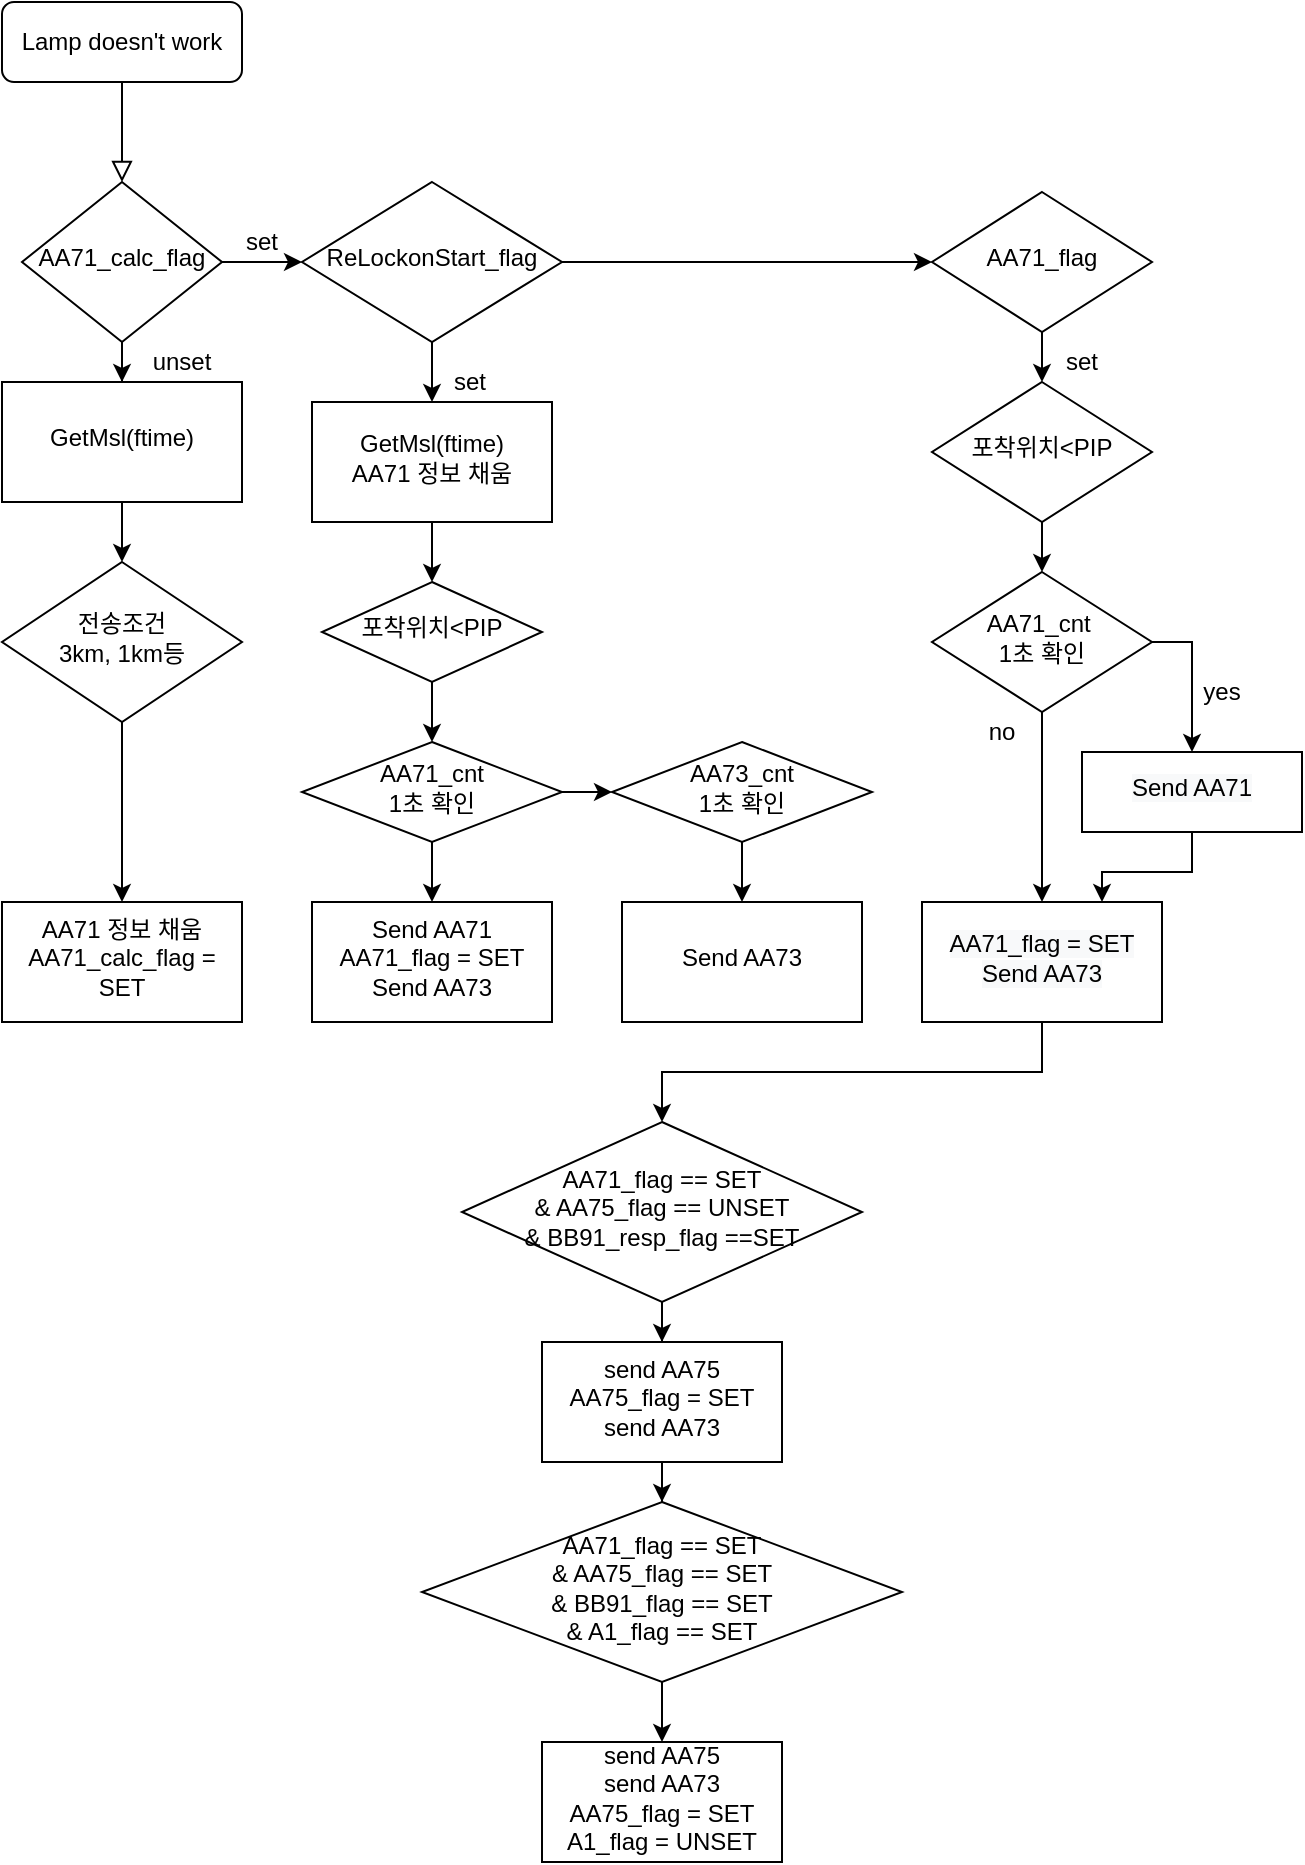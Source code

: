 <mxfile version="13.4.9" type="github">
  <diagram id="C5RBs43oDa-KdzZeNtuy" name="Page-1">
    <mxGraphModel dx="2062" dy="762" grid="1" gridSize="10" guides="1" tooltips="1" connect="1" arrows="1" fold="1" page="1" pageScale="1" pageWidth="827" pageHeight="1169" math="0" shadow="0">
      <root>
        <mxCell id="WIyWlLk6GJQsqaUBKTNV-0" />
        <mxCell id="WIyWlLk6GJQsqaUBKTNV-1" parent="WIyWlLk6GJQsqaUBKTNV-0" />
        <mxCell id="WIyWlLk6GJQsqaUBKTNV-2" value="" style="rounded=0;html=1;jettySize=auto;orthogonalLoop=1;fontSize=11;endArrow=block;endFill=0;endSize=8;strokeWidth=1;shadow=0;labelBackgroundColor=none;edgeStyle=orthogonalEdgeStyle;" parent="WIyWlLk6GJQsqaUBKTNV-1" source="WIyWlLk6GJQsqaUBKTNV-3" target="WIyWlLk6GJQsqaUBKTNV-6" edge="1">
          <mxGeometry relative="1" as="geometry" />
        </mxCell>
        <mxCell id="WIyWlLk6GJQsqaUBKTNV-3" value="Lamp doesn&#39;t work" style="rounded=1;whiteSpace=wrap;html=1;fontSize=12;glass=0;strokeWidth=1;shadow=0;" parent="WIyWlLk6GJQsqaUBKTNV-1" vertex="1">
          <mxGeometry x="20" y="30" width="120" height="40" as="geometry" />
        </mxCell>
        <mxCell id="ajWHQlZ5WoUlic66Gord-1" value="" style="edgeStyle=orthogonalEdgeStyle;rounded=0;orthogonalLoop=1;jettySize=auto;html=1;" edge="1" parent="WIyWlLk6GJQsqaUBKTNV-1" source="WIyWlLk6GJQsqaUBKTNV-6" target="ajWHQlZ5WoUlic66Gord-0">
          <mxGeometry relative="1" as="geometry" />
        </mxCell>
        <mxCell id="ajWHQlZ5WoUlic66Gord-7" value="" style="edgeStyle=orthogonalEdgeStyle;rounded=0;orthogonalLoop=1;jettySize=auto;html=1;" edge="1" parent="WIyWlLk6GJQsqaUBKTNV-1" source="WIyWlLk6GJQsqaUBKTNV-6" target="ajWHQlZ5WoUlic66Gord-6">
          <mxGeometry relative="1" as="geometry" />
        </mxCell>
        <mxCell id="WIyWlLk6GJQsqaUBKTNV-6" value="AA71_calc_flag" style="rhombus;whiteSpace=wrap;html=1;shadow=0;fontFamily=Helvetica;fontSize=12;align=center;strokeWidth=1;spacing=6;spacingTop=-4;" parent="WIyWlLk6GJQsqaUBKTNV-1" vertex="1">
          <mxGeometry x="30" y="120" width="100" height="80" as="geometry" />
        </mxCell>
        <mxCell id="ajWHQlZ5WoUlic66Gord-3" value="" style="edgeStyle=orthogonalEdgeStyle;rounded=0;orthogonalLoop=1;jettySize=auto;html=1;" edge="1" parent="WIyWlLk6GJQsqaUBKTNV-1" source="ajWHQlZ5WoUlic66Gord-0" target="ajWHQlZ5WoUlic66Gord-2">
          <mxGeometry relative="1" as="geometry" />
        </mxCell>
        <mxCell id="ajWHQlZ5WoUlic66Gord-0" value="GetMsl(ftime)" style="whiteSpace=wrap;html=1;shadow=0;strokeWidth=1;spacing=6;spacingTop=-4;" vertex="1" parent="WIyWlLk6GJQsqaUBKTNV-1">
          <mxGeometry x="20" y="220" width="120" height="60" as="geometry" />
        </mxCell>
        <mxCell id="ajWHQlZ5WoUlic66Gord-5" value="" style="edgeStyle=orthogonalEdgeStyle;rounded=0;orthogonalLoop=1;jettySize=auto;html=1;" edge="1" parent="WIyWlLk6GJQsqaUBKTNV-1" source="ajWHQlZ5WoUlic66Gord-2" target="ajWHQlZ5WoUlic66Gord-4">
          <mxGeometry relative="1" as="geometry" />
        </mxCell>
        <mxCell id="ajWHQlZ5WoUlic66Gord-2" value="전송조건&lt;br&gt;3km, 1km등" style="rhombus;whiteSpace=wrap;html=1;shadow=0;strokeWidth=1;spacing=6;spacingTop=-4;" vertex="1" parent="WIyWlLk6GJQsqaUBKTNV-1">
          <mxGeometry x="20" y="310" width="120" height="80" as="geometry" />
        </mxCell>
        <mxCell id="ajWHQlZ5WoUlic66Gord-4" value="AA71 정보 채움&lt;br&gt;AA71_calc_flag = SET" style="whiteSpace=wrap;html=1;shadow=0;strokeWidth=1;spacing=6;spacingTop=-4;" vertex="1" parent="WIyWlLk6GJQsqaUBKTNV-1">
          <mxGeometry x="20" y="480" width="120" height="60" as="geometry" />
        </mxCell>
        <mxCell id="ajWHQlZ5WoUlic66Gord-9" value="" style="edgeStyle=orthogonalEdgeStyle;rounded=0;orthogonalLoop=1;jettySize=auto;html=1;" edge="1" parent="WIyWlLk6GJQsqaUBKTNV-1" source="ajWHQlZ5WoUlic66Gord-6" target="ajWHQlZ5WoUlic66Gord-8">
          <mxGeometry relative="1" as="geometry" />
        </mxCell>
        <mxCell id="ajWHQlZ5WoUlic66Gord-27" value="" style="edgeStyle=orthogonalEdgeStyle;rounded=0;orthogonalLoop=1;jettySize=auto;html=1;" edge="1" parent="WIyWlLk6GJQsqaUBKTNV-1" source="ajWHQlZ5WoUlic66Gord-6" target="ajWHQlZ5WoUlic66Gord-26">
          <mxGeometry relative="1" as="geometry" />
        </mxCell>
        <mxCell id="ajWHQlZ5WoUlic66Gord-6" value="ReLockonStart_flag" style="rhombus;whiteSpace=wrap;html=1;shadow=0;fontFamily=Helvetica;fontSize=12;align=center;strokeWidth=1;spacing=6;spacingTop=-4;" vertex="1" parent="WIyWlLk6GJQsqaUBKTNV-1">
          <mxGeometry x="170" y="120" width="130" height="80" as="geometry" />
        </mxCell>
        <mxCell id="ajWHQlZ5WoUlic66Gord-14" value="" style="edgeStyle=orthogonalEdgeStyle;rounded=0;orthogonalLoop=1;jettySize=auto;html=1;" edge="1" parent="WIyWlLk6GJQsqaUBKTNV-1" source="ajWHQlZ5WoUlic66Gord-8" target="ajWHQlZ5WoUlic66Gord-13">
          <mxGeometry relative="1" as="geometry" />
        </mxCell>
        <mxCell id="ajWHQlZ5WoUlic66Gord-8" value="GetMsl(ftime)&lt;br&gt;AA71 정보 채움" style="whiteSpace=wrap;html=1;shadow=0;strokeWidth=1;spacing=6;spacingTop=-4;" vertex="1" parent="WIyWlLk6GJQsqaUBKTNV-1">
          <mxGeometry x="175" y="230" width="120" height="60" as="geometry" />
        </mxCell>
        <mxCell id="ajWHQlZ5WoUlic66Gord-10" value="set" style="text;html=1;strokeColor=none;fillColor=none;align=center;verticalAlign=middle;whiteSpace=wrap;rounded=0;" vertex="1" parent="WIyWlLk6GJQsqaUBKTNV-1">
          <mxGeometry x="130" y="140" width="40" height="20" as="geometry" />
        </mxCell>
        <mxCell id="ajWHQlZ5WoUlic66Gord-11" value="unset" style="text;html=1;strokeColor=none;fillColor=none;align=center;verticalAlign=middle;whiteSpace=wrap;rounded=0;" vertex="1" parent="WIyWlLk6GJQsqaUBKTNV-1">
          <mxGeometry x="90" y="200" width="40" height="20" as="geometry" />
        </mxCell>
        <mxCell id="ajWHQlZ5WoUlic66Gord-12" value="set" style="text;html=1;strokeColor=none;fillColor=none;align=center;verticalAlign=middle;whiteSpace=wrap;rounded=0;" vertex="1" parent="WIyWlLk6GJQsqaUBKTNV-1">
          <mxGeometry x="234" y="210" width="40" height="20" as="geometry" />
        </mxCell>
        <mxCell id="ajWHQlZ5WoUlic66Gord-18" value="" style="edgeStyle=orthogonalEdgeStyle;rounded=0;orthogonalLoop=1;jettySize=auto;html=1;" edge="1" parent="WIyWlLk6GJQsqaUBKTNV-1" source="ajWHQlZ5WoUlic66Gord-13" target="ajWHQlZ5WoUlic66Gord-17">
          <mxGeometry relative="1" as="geometry" />
        </mxCell>
        <mxCell id="ajWHQlZ5WoUlic66Gord-13" value="포착위치&amp;lt;PIP" style="rhombus;whiteSpace=wrap;html=1;shadow=0;strokeWidth=1;spacing=6;spacingTop=-4;" vertex="1" parent="WIyWlLk6GJQsqaUBKTNV-1">
          <mxGeometry x="180" y="320" width="110" height="50" as="geometry" />
        </mxCell>
        <mxCell id="ajWHQlZ5WoUlic66Gord-20" value="" style="edgeStyle=orthogonalEdgeStyle;rounded=0;orthogonalLoop=1;jettySize=auto;html=1;" edge="1" parent="WIyWlLk6GJQsqaUBKTNV-1" source="ajWHQlZ5WoUlic66Gord-17" target="ajWHQlZ5WoUlic66Gord-19">
          <mxGeometry relative="1" as="geometry" />
        </mxCell>
        <mxCell id="ajWHQlZ5WoUlic66Gord-22" value="" style="edgeStyle=orthogonalEdgeStyle;rounded=0;orthogonalLoop=1;jettySize=auto;html=1;" edge="1" parent="WIyWlLk6GJQsqaUBKTNV-1" source="ajWHQlZ5WoUlic66Gord-17" target="ajWHQlZ5WoUlic66Gord-21">
          <mxGeometry relative="1" as="geometry" />
        </mxCell>
        <mxCell id="ajWHQlZ5WoUlic66Gord-17" value="AA71_cnt &lt;br&gt;1초 확인" style="rhombus;whiteSpace=wrap;html=1;shadow=0;strokeWidth=1;spacing=6;spacingTop=-4;" vertex="1" parent="WIyWlLk6GJQsqaUBKTNV-1">
          <mxGeometry x="170" y="400" width="130" height="50" as="geometry" />
        </mxCell>
        <mxCell id="ajWHQlZ5WoUlic66Gord-19" value="Send AA71&lt;br&gt;AA71_flag = SET&lt;br&gt;Send AA73" style="whiteSpace=wrap;html=1;shadow=0;strokeWidth=1;spacing=6;spacingTop=-4;" vertex="1" parent="WIyWlLk6GJQsqaUBKTNV-1">
          <mxGeometry x="175" y="480" width="120" height="60" as="geometry" />
        </mxCell>
        <mxCell id="ajWHQlZ5WoUlic66Gord-24" value="" style="edgeStyle=orthogonalEdgeStyle;rounded=0;orthogonalLoop=1;jettySize=auto;html=1;" edge="1" parent="WIyWlLk6GJQsqaUBKTNV-1" source="ajWHQlZ5WoUlic66Gord-21" target="ajWHQlZ5WoUlic66Gord-23">
          <mxGeometry relative="1" as="geometry" />
        </mxCell>
        <mxCell id="ajWHQlZ5WoUlic66Gord-21" value="AA73_cnt &lt;br&gt;1초 확인" style="rhombus;whiteSpace=wrap;html=1;shadow=0;strokeWidth=1;spacing=6;spacingTop=-4;" vertex="1" parent="WIyWlLk6GJQsqaUBKTNV-1">
          <mxGeometry x="325" y="400" width="130" height="50" as="geometry" />
        </mxCell>
        <mxCell id="ajWHQlZ5WoUlic66Gord-23" value="Send AA73" style="whiteSpace=wrap;html=1;shadow=0;strokeWidth=1;spacing=6;spacingTop=-4;" vertex="1" parent="WIyWlLk6GJQsqaUBKTNV-1">
          <mxGeometry x="330" y="480" width="120" height="60" as="geometry" />
        </mxCell>
        <mxCell id="ajWHQlZ5WoUlic66Gord-29" value="" style="edgeStyle=orthogonalEdgeStyle;rounded=0;orthogonalLoop=1;jettySize=auto;html=1;" edge="1" parent="WIyWlLk6GJQsqaUBKTNV-1" source="ajWHQlZ5WoUlic66Gord-26" target="ajWHQlZ5WoUlic66Gord-28">
          <mxGeometry relative="1" as="geometry" />
        </mxCell>
        <mxCell id="ajWHQlZ5WoUlic66Gord-26" value="AA71_flag" style="rhombus;whiteSpace=wrap;html=1;shadow=0;strokeWidth=1;spacing=6;spacingTop=-4;" vertex="1" parent="WIyWlLk6GJQsqaUBKTNV-1">
          <mxGeometry x="485" y="125" width="110" height="70" as="geometry" />
        </mxCell>
        <mxCell id="ajWHQlZ5WoUlic66Gord-31" value="" style="edgeStyle=orthogonalEdgeStyle;rounded=0;orthogonalLoop=1;jettySize=auto;html=1;" edge="1" parent="WIyWlLk6GJQsqaUBKTNV-1" source="ajWHQlZ5WoUlic66Gord-28" target="ajWHQlZ5WoUlic66Gord-30">
          <mxGeometry relative="1" as="geometry" />
        </mxCell>
        <mxCell id="ajWHQlZ5WoUlic66Gord-38" style="edgeStyle=orthogonalEdgeStyle;rounded=0;orthogonalLoop=1;jettySize=auto;html=1;entryX=0.5;entryY=0;entryDx=0;entryDy=0;exitX=1;exitY=0.5;exitDx=0;exitDy=0;" edge="1" parent="WIyWlLk6GJQsqaUBKTNV-1" source="ajWHQlZ5WoUlic66Gord-30" target="ajWHQlZ5WoUlic66Gord-35">
          <mxGeometry relative="1" as="geometry">
            <mxPoint x="600" y="348" as="sourcePoint" />
          </mxGeometry>
        </mxCell>
        <mxCell id="ajWHQlZ5WoUlic66Gord-28" value="포착위치&amp;lt;PIP" style="rhombus;whiteSpace=wrap;html=1;shadow=0;strokeWidth=1;spacing=6;spacingTop=-4;" vertex="1" parent="WIyWlLk6GJQsqaUBKTNV-1">
          <mxGeometry x="485" y="220" width="110" height="70" as="geometry" />
        </mxCell>
        <mxCell id="ajWHQlZ5WoUlic66Gord-33" value="" style="edgeStyle=orthogonalEdgeStyle;rounded=0;orthogonalLoop=1;jettySize=auto;html=1;" edge="1" parent="WIyWlLk6GJQsqaUBKTNV-1" source="ajWHQlZ5WoUlic66Gord-30" target="ajWHQlZ5WoUlic66Gord-32">
          <mxGeometry relative="1" as="geometry" />
        </mxCell>
        <mxCell id="ajWHQlZ5WoUlic66Gord-30" value="AA71_cnt&amp;nbsp;&lt;br&gt;1초 확인" style="rhombus;whiteSpace=wrap;html=1;shadow=0;strokeWidth=1;spacing=6;spacingTop=-4;" vertex="1" parent="WIyWlLk6GJQsqaUBKTNV-1">
          <mxGeometry x="485" y="315" width="110" height="70" as="geometry" />
        </mxCell>
        <mxCell id="ajWHQlZ5WoUlic66Gord-47" style="edgeStyle=orthogonalEdgeStyle;rounded=0;orthogonalLoop=1;jettySize=auto;html=1;exitX=0.5;exitY=1;exitDx=0;exitDy=0;entryX=0.5;entryY=0;entryDx=0;entryDy=0;" edge="1" parent="WIyWlLk6GJQsqaUBKTNV-1" source="ajWHQlZ5WoUlic66Gord-32" target="ajWHQlZ5WoUlic66Gord-44">
          <mxGeometry relative="1" as="geometry" />
        </mxCell>
        <mxCell id="ajWHQlZ5WoUlic66Gord-32" value="&lt;span style=&quot;color: rgb(0 , 0 , 0) ; font-family: &amp;#34;helvetica&amp;#34; ; font-size: 12px ; font-style: normal ; font-weight: 400 ; letter-spacing: normal ; text-align: center ; text-indent: 0px ; text-transform: none ; word-spacing: 0px ; background-color: rgb(248 , 249 , 250) ; display: inline ; float: none&quot;&gt;AA71_flag = SET&lt;/span&gt;&lt;br style=&quot;color: rgb(0 , 0 , 0) ; font-family: &amp;#34;helvetica&amp;#34; ; font-size: 12px ; font-style: normal ; font-weight: 400 ; letter-spacing: normal ; text-align: center ; text-indent: 0px ; text-transform: none ; word-spacing: 0px ; background-color: rgb(248 , 249 , 250)&quot;&gt;&lt;span style=&quot;color: rgb(0 , 0 , 0) ; font-family: &amp;#34;helvetica&amp;#34; ; font-size: 12px ; font-style: normal ; font-weight: 400 ; letter-spacing: normal ; text-align: center ; text-indent: 0px ; text-transform: none ; word-spacing: 0px ; background-color: rgb(248 , 249 , 250) ; display: inline ; float: none&quot;&gt;Send AA73&lt;/span&gt;&lt;br&gt;" style="whiteSpace=wrap;html=1;shadow=0;strokeWidth=1;spacing=6;spacingTop=-4;" vertex="1" parent="WIyWlLk6GJQsqaUBKTNV-1">
          <mxGeometry x="480" y="480" width="120" height="60" as="geometry" />
        </mxCell>
        <mxCell id="ajWHQlZ5WoUlic66Gord-34" value="set" style="text;html=1;strokeColor=none;fillColor=none;align=center;verticalAlign=middle;whiteSpace=wrap;rounded=0;" vertex="1" parent="WIyWlLk6GJQsqaUBKTNV-1">
          <mxGeometry x="540" y="200" width="40" height="20" as="geometry" />
        </mxCell>
        <mxCell id="ajWHQlZ5WoUlic66Gord-39" style="edgeStyle=orthogonalEdgeStyle;rounded=0;orthogonalLoop=1;jettySize=auto;html=1;exitX=0.5;exitY=1;exitDx=0;exitDy=0;entryX=0.75;entryY=0;entryDx=0;entryDy=0;" edge="1" parent="WIyWlLk6GJQsqaUBKTNV-1" source="ajWHQlZ5WoUlic66Gord-35" target="ajWHQlZ5WoUlic66Gord-32">
          <mxGeometry relative="1" as="geometry" />
        </mxCell>
        <mxCell id="ajWHQlZ5WoUlic66Gord-35" value="&lt;span style=&quot;color: rgb(0 , 0 , 0) ; font-family: &amp;#34;helvetica&amp;#34; ; font-size: 12px ; font-style: normal ; font-weight: 400 ; letter-spacing: normal ; text-align: center ; text-indent: 0px ; text-transform: none ; word-spacing: 0px ; background-color: rgb(248 , 249 , 250) ; display: inline ; float: none&quot;&gt;Send AA71&lt;/span&gt;" style="whiteSpace=wrap;html=1;shadow=0;strokeWidth=1;spacing=6;spacingTop=-4;" vertex="1" parent="WIyWlLk6GJQsqaUBKTNV-1">
          <mxGeometry x="560" y="405" width="110" height="40" as="geometry" />
        </mxCell>
        <mxCell id="ajWHQlZ5WoUlic66Gord-40" value="yes" style="text;html=1;strokeColor=none;fillColor=none;align=center;verticalAlign=middle;whiteSpace=wrap;rounded=0;" vertex="1" parent="WIyWlLk6GJQsqaUBKTNV-1">
          <mxGeometry x="610" y="365" width="40" height="20" as="geometry" />
        </mxCell>
        <mxCell id="ajWHQlZ5WoUlic66Gord-43" value="no" style="text;html=1;strokeColor=none;fillColor=none;align=center;verticalAlign=middle;whiteSpace=wrap;rounded=0;" vertex="1" parent="WIyWlLk6GJQsqaUBKTNV-1">
          <mxGeometry x="500" y="385" width="40" height="20" as="geometry" />
        </mxCell>
        <mxCell id="ajWHQlZ5WoUlic66Gord-49" value="" style="edgeStyle=orthogonalEdgeStyle;rounded=0;orthogonalLoop=1;jettySize=auto;html=1;" edge="1" parent="WIyWlLk6GJQsqaUBKTNV-1" source="ajWHQlZ5WoUlic66Gord-44" target="ajWHQlZ5WoUlic66Gord-48">
          <mxGeometry relative="1" as="geometry" />
        </mxCell>
        <mxCell id="ajWHQlZ5WoUlic66Gord-44" value="AA71_flag == SET&lt;br&gt;&amp;amp; AA75_flag == UNSET&lt;br&gt;&amp;amp; BB91_resp_flag ==SET" style="rhombus;whiteSpace=wrap;html=1;shadow=0;strokeWidth=1;spacing=6;spacingTop=-4;" vertex="1" parent="WIyWlLk6GJQsqaUBKTNV-1">
          <mxGeometry x="250" y="590" width="200" height="90" as="geometry" />
        </mxCell>
        <mxCell id="ajWHQlZ5WoUlic66Gord-51" value="" style="edgeStyle=orthogonalEdgeStyle;rounded=0;orthogonalLoop=1;jettySize=auto;html=1;" edge="1" parent="WIyWlLk6GJQsqaUBKTNV-1" source="ajWHQlZ5WoUlic66Gord-48" target="ajWHQlZ5WoUlic66Gord-50">
          <mxGeometry relative="1" as="geometry" />
        </mxCell>
        <mxCell id="ajWHQlZ5WoUlic66Gord-48" value="send AA75&lt;br&gt;AA75_flag = SET&lt;br&gt;send AA73" style="whiteSpace=wrap;html=1;shadow=0;strokeWidth=1;spacing=6;spacingTop=-4;" vertex="1" parent="WIyWlLk6GJQsqaUBKTNV-1">
          <mxGeometry x="290" y="700" width="120" height="60" as="geometry" />
        </mxCell>
        <mxCell id="ajWHQlZ5WoUlic66Gord-53" value="" style="edgeStyle=orthogonalEdgeStyle;rounded=0;orthogonalLoop=1;jettySize=auto;html=1;" edge="1" parent="WIyWlLk6GJQsqaUBKTNV-1" source="ajWHQlZ5WoUlic66Gord-50" target="ajWHQlZ5WoUlic66Gord-52">
          <mxGeometry relative="1" as="geometry" />
        </mxCell>
        <mxCell id="ajWHQlZ5WoUlic66Gord-50" value="AA71_flag == SET&lt;br&gt;&amp;amp; AA75_flag == SET&lt;br&gt;&amp;amp; BB91_flag == SET&lt;br&gt;&amp;amp; A1_flag == SET" style="rhombus;whiteSpace=wrap;html=1;shadow=0;strokeWidth=1;spacing=6;spacingTop=-4;" vertex="1" parent="WIyWlLk6GJQsqaUBKTNV-1">
          <mxGeometry x="230" y="780" width="240" height="90" as="geometry" />
        </mxCell>
        <mxCell id="ajWHQlZ5WoUlic66Gord-52" value="send AA75&lt;br&gt;send AA73&lt;br&gt;AA75_flag = SET&lt;br&gt;A1_flag = UNSET" style="whiteSpace=wrap;html=1;shadow=0;strokeWidth=1;spacing=6;spacingTop=-4;" vertex="1" parent="WIyWlLk6GJQsqaUBKTNV-1">
          <mxGeometry x="290" y="900" width="120" height="60" as="geometry" />
        </mxCell>
      </root>
    </mxGraphModel>
  </diagram>
</mxfile>
